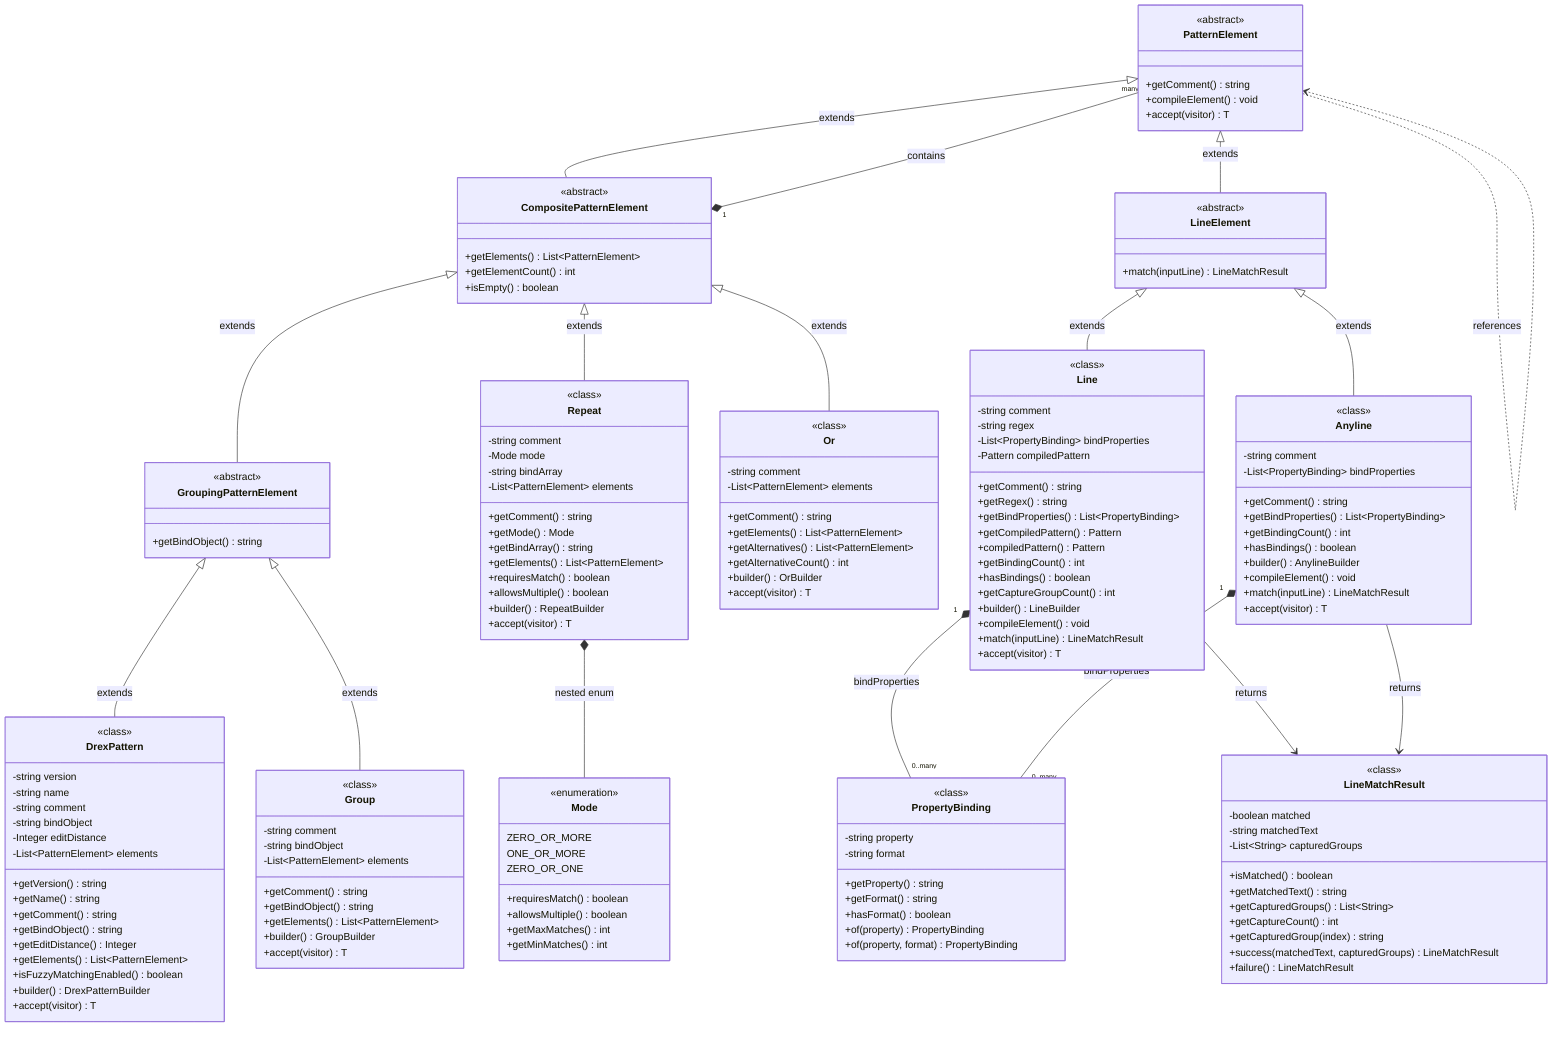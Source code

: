 classDiagram
    class PatternElement {
        <<abstract>>
        +getComment() string
        +compileElement() void
        +accept(visitor) T
    }

    class CompositePatternElement {
        <<abstract>>
        +getElements() List~PatternElement~
        +getElementCount() int
        +isEmpty() boolean
    }

    class GroupingPatternElement {
        <<abstract>>
        +getBindObject() string
    }

    class LineElement {
        <<abstract>>
        +match(inputLine) LineMatchResult
    }

    class DrexPattern {
        <<class>>
        -string version
        -string name  
        -string comment
        -string bindObject
        -Integer editDistance
        -List~PatternElement~ elements
        +getVersion() string
        +getName() string
        +getComment() string
        +getBindObject() string
        +getEditDistance() Integer
        +getElements() List~PatternElement~
        +isFuzzyMatchingEnabled() boolean
        +builder() DrexPatternBuilder
        +accept(visitor) T
    }

    class Group {
        <<class>>
        -string comment
        -string bindObject
        -List~PatternElement~ elements
        +getComment() string
        +getBindObject() string
        +getElements() List~PatternElement~
        +builder() GroupBuilder
        +accept(visitor) T
    }

    class Repeat {
        <<class>>
        -string comment
        -Mode mode
        -string bindArray
        -List~PatternElement~ elements
        +getComment() string
        +getMode() Mode
        +getBindArray() string
        +getElements() List~PatternElement~
        +requiresMatch() boolean
        +allowsMultiple() boolean
        +builder() RepeatBuilder
        +accept(visitor) T
    }

    class Or {
        <<class>>
        -string comment
        -List~PatternElement~ elements
        +getComment() string
        +getElements() List~PatternElement~
        +getAlternatives() List~PatternElement~
        +getAlternativeCount() int
        +builder() OrBuilder
        +accept(visitor) T
    }

    class Line {
        <<class>>
        -string comment
        -string regex
        -List~PropertyBinding~ bindProperties
        -Pattern compiledPattern
        +getComment() string
        +getRegex() string
        +getBindProperties() List~PropertyBinding~
        +getCompiledPattern() Pattern
        +compiledPattern() Pattern
        +getBindingCount() int
        +hasBindings() boolean
        +getCaptureGroupCount() int
        +builder() LineBuilder
        +compileElement() void
        +match(inputLine) LineMatchResult
        +accept(visitor) T
    }

    class Anyline {
        <<class>>
        -string comment
        -List~PropertyBinding~ bindProperties
        +getComment() string
        +getBindProperties() List~PropertyBinding~
        +getBindingCount() int
        +hasBindings() boolean
        +builder() AnylineBuilder
        +compileElement() void
        +match(inputLine) LineMatchResult
        +accept(visitor) T
    }

    class Mode {
        <<enumeration>>
        ZERO_OR_MORE
        ONE_OR_MORE
        ZERO_OR_ONE
        +requiresMatch() boolean
        +allowsMultiple() boolean
        +getMaxMatches() int
        +getMinMatches() int
    }

    class PropertyBinding {
        <<class>>
        -string property
        -string format
        +getProperty() string
        +getFormat() string
        +hasFormat() boolean
        +of(property) PropertyBinding
        +of(property, format) PropertyBinding
    }

    class LineMatchResult {
        <<class>>
        -boolean matched
        -string matchedText
        -List~String~ capturedGroups
        +isMatched() boolean
        +getMatchedText() string
        +getCapturedGroups() List~String~
        +getCaptureCount() int
        +getCapturedGroup(index) string
        +success(matchedText, capturedGroups) LineMatchResult
        +failure() LineMatchResult
    }

%% Relationships
    PatternElement <|-- CompositePatternElement : extends
    PatternElement <|-- LineElement : extends

    CompositePatternElement <|-- GroupingPatternElement : extends
    GroupingPatternElement <|-- DrexPattern : extends
    GroupingPatternElement <|-- Group : extends

    CompositePatternElement <|-- Repeat : extends
    CompositePatternElement <|-- Or : extends

    LineElement <|-- Line : extends
    LineElement <|-- Anyline : extends

    CompositePatternElement "1" *-- "many" PatternElement : contains

    Repeat *-- Mode : nested enum
    Line "1" *-- "0..many" PropertyBinding : bindProperties
    Anyline "1" *-- "0..many" PropertyBinding : bindProperties
    Line --> LineMatchResult : returns
    Anyline --> LineMatchResult : returns

%% Self-referencing for recursive structure
    PatternElement ..> PatternElement : references

%% Note: compiledPattern in Line is lazily initialized on first access